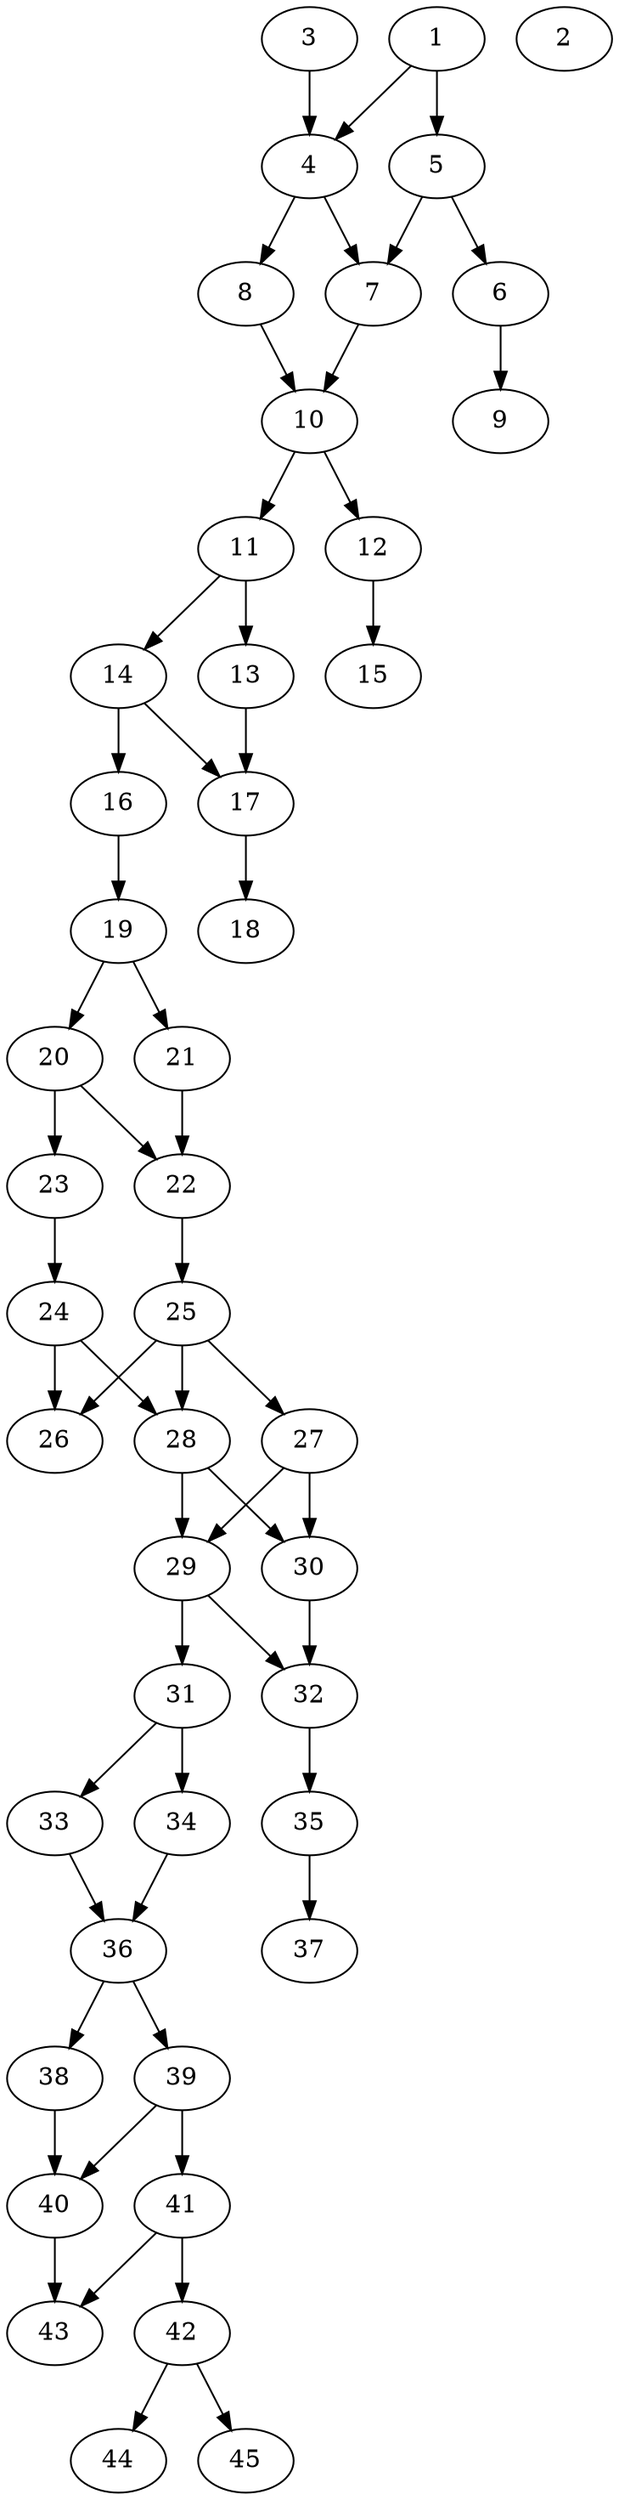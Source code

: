 // DAG automatically generated by daggen at Thu Oct  3 14:07:24 2019
// ./daggen --dot -n 45 --ccr 0.5 --fat 0.3 --regular 0.9 --density 0.6 --mindata 5242880 --maxdata 52428800 
digraph G {
  1 [size="72718336", alpha="0.03", expect_size="36359168"] 
  1 -> 4 [size ="36359168"]
  1 -> 5 [size ="36359168"]
  2 [size="50001920", alpha="0.13", expect_size="25000960"] 
  3 [size="82352128", alpha="0.19", expect_size="41176064"] 
  3 -> 4 [size ="41176064"]
  4 [size="19795968", alpha="0.11", expect_size="9897984"] 
  4 -> 7 [size ="9897984"]
  4 -> 8 [size ="9897984"]
  5 [size="65832960", alpha="0.20", expect_size="32916480"] 
  5 -> 6 [size ="32916480"]
  5 -> 7 [size ="32916480"]
  6 [size="88096768", alpha="0.06", expect_size="44048384"] 
  6 -> 9 [size ="44048384"]
  7 [size="37556224", alpha="0.14", expect_size="18778112"] 
  7 -> 10 [size ="18778112"]
  8 [size="76707840", alpha="0.03", expect_size="38353920"] 
  8 -> 10 [size ="38353920"]
  9 [size="104007680", alpha="0.04", expect_size="52003840"] 
  10 [size="12607488", alpha="0.08", expect_size="6303744"] 
  10 -> 11 [size ="6303744"]
  10 -> 12 [size ="6303744"]
  11 [size="19687424", alpha="0.17", expect_size="9843712"] 
  11 -> 13 [size ="9843712"]
  11 -> 14 [size ="9843712"]
  12 [size="35657728", alpha="0.04", expect_size="17828864"] 
  12 -> 15 [size ="17828864"]
  13 [size="96921600", alpha="0.02", expect_size="48460800"] 
  13 -> 17 [size ="48460800"]
  14 [size="92827648", alpha="0.02", expect_size="46413824"] 
  14 -> 16 [size ="46413824"]
  14 -> 17 [size ="46413824"]
  15 [size="49477632", alpha="0.17", expect_size="24738816"] 
  16 [size="49455104", alpha="0.04", expect_size="24727552"] 
  16 -> 19 [size ="24727552"]
  17 [size="79667200", alpha="0.01", expect_size="39833600"] 
  17 -> 18 [size ="39833600"]
  18 [size="53538816", alpha="0.11", expect_size="26769408"] 
  19 [size="67307520", alpha="0.19", expect_size="33653760"] 
  19 -> 20 [size ="33653760"]
  19 -> 21 [size ="33653760"]
  20 [size="86282240", alpha="0.12", expect_size="43141120"] 
  20 -> 22 [size ="43141120"]
  20 -> 23 [size ="43141120"]
  21 [size="30679040", alpha="0.18", expect_size="15339520"] 
  21 -> 22 [size ="15339520"]
  22 [size="17688576", alpha="0.13", expect_size="8844288"] 
  22 -> 25 [size ="8844288"]
  23 [size="37007360", alpha="0.02", expect_size="18503680"] 
  23 -> 24 [size ="18503680"]
  24 [size="47144960", alpha="0.14", expect_size="23572480"] 
  24 -> 26 [size ="23572480"]
  24 -> 28 [size ="23572480"]
  25 [size="55398400", alpha="0.17", expect_size="27699200"] 
  25 -> 26 [size ="27699200"]
  25 -> 27 [size ="27699200"]
  25 -> 28 [size ="27699200"]
  26 [size="40837120", alpha="0.17", expect_size="20418560"] 
  27 [size="61644800", alpha="0.03", expect_size="30822400"] 
  27 -> 29 [size ="30822400"]
  27 -> 30 [size ="30822400"]
  28 [size="67221504", alpha="0.02", expect_size="33610752"] 
  28 -> 29 [size ="33610752"]
  28 -> 30 [size ="33610752"]
  29 [size="22775808", alpha="0.02", expect_size="11387904"] 
  29 -> 31 [size ="11387904"]
  29 -> 32 [size ="11387904"]
  30 [size="19251200", alpha="0.02", expect_size="9625600"] 
  30 -> 32 [size ="9625600"]
  31 [size="76562432", alpha="0.04", expect_size="38281216"] 
  31 -> 33 [size ="38281216"]
  31 -> 34 [size ="38281216"]
  32 [size="68196352", alpha="0.11", expect_size="34098176"] 
  32 -> 35 [size ="34098176"]
  33 [size="33675264", alpha="0.16", expect_size="16837632"] 
  33 -> 36 [size ="16837632"]
  34 [size="44861440", alpha="0.19", expect_size="22430720"] 
  34 -> 36 [size ="22430720"]
  35 [size="16695296", alpha="0.10", expect_size="8347648"] 
  35 -> 37 [size ="8347648"]
  36 [size="98895872", alpha="0.10", expect_size="49447936"] 
  36 -> 38 [size ="49447936"]
  36 -> 39 [size ="49447936"]
  37 [size="85962752", alpha="0.04", expect_size="42981376"] 
  38 [size="99336192", alpha="0.07", expect_size="49668096"] 
  38 -> 40 [size ="49668096"]
  39 [size="16496640", alpha="0.02", expect_size="8248320"] 
  39 -> 40 [size ="8248320"]
  39 -> 41 [size ="8248320"]
  40 [size="25339904", alpha="0.14", expect_size="12669952"] 
  40 -> 43 [size ="12669952"]
  41 [size="33613824", alpha="0.09", expect_size="16806912"] 
  41 -> 42 [size ="16806912"]
  41 -> 43 [size ="16806912"]
  42 [size="50522112", alpha="0.07", expect_size="25261056"] 
  42 -> 44 [size ="25261056"]
  42 -> 45 [size ="25261056"]
  43 [size="101238784", alpha="0.09", expect_size="50619392"] 
  44 [size="83456000", alpha="0.20", expect_size="41728000"] 
  45 [size="79517696", alpha="0.20", expect_size="39758848"] 
}
